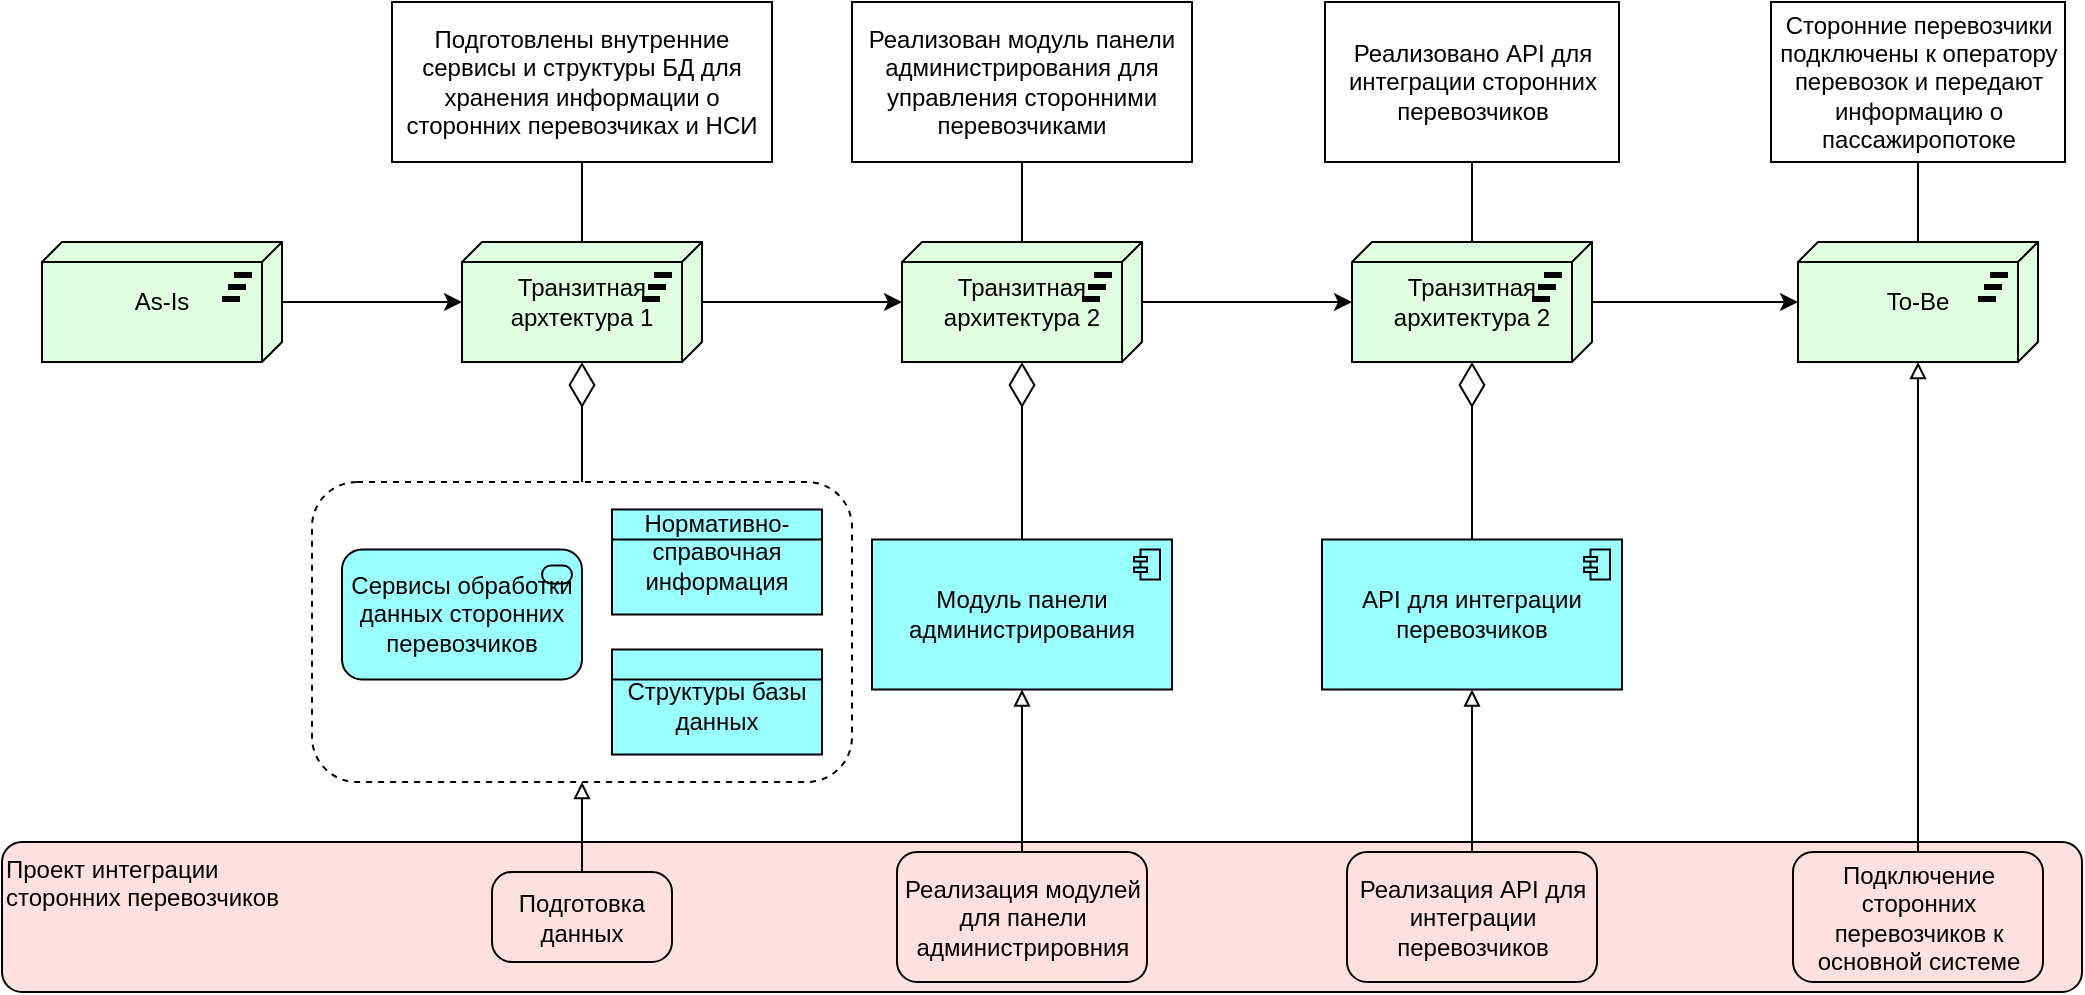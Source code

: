 <mxfile version="21.4.0" type="device">
  <diagram name="Page-1" id="G_VGtyXZB-HG06eAAHSd">
    <mxGraphModel dx="1207" dy="785" grid="1" gridSize="10" guides="1" tooltips="1" connect="1" arrows="1" fold="1" page="1" pageScale="1" pageWidth="827" pageHeight="1169" math="0" shadow="0">
      <root>
        <mxCell id="0" />
        <mxCell id="1" parent="0" />
        <mxCell id="lwb4PUQF_VmoeUdXh288-37" value="" style="rounded=1;whiteSpace=wrap;html=1;fillColor=none;dashed=1;" vertex="1" parent="1">
          <mxGeometry x="175" y="240" width="270" height="150" as="geometry" />
        </mxCell>
        <mxCell id="lwb4PUQF_VmoeUdXh288-8" style="edgeStyle=orthogonalEdgeStyle;rounded=0;orthogonalLoop=1;jettySize=auto;html=1;exitX=1;exitY=0.5;exitDx=0;exitDy=0;exitPerimeter=0;entryX=0;entryY=0.5;entryDx=0;entryDy=0;entryPerimeter=0;" edge="1" parent="1" source="lwb4PUQF_VmoeUdXh288-1" target="lwb4PUQF_VmoeUdXh288-4">
          <mxGeometry relative="1" as="geometry" />
        </mxCell>
        <mxCell id="lwb4PUQF_VmoeUdXh288-1" value="As-Is" style="html=1;outlineConnect=0;whiteSpace=wrap;fillColor=#E0FFE0;shape=mxgraph.archimate3.tech;techType=plateau;" vertex="1" parent="1">
          <mxGeometry x="40" y="120" width="120" height="60" as="geometry" />
        </mxCell>
        <mxCell id="lwb4PUQF_VmoeUdXh288-3" value="To-Be" style="html=1;outlineConnect=0;whiteSpace=wrap;fillColor=#E0FFE0;shape=mxgraph.archimate3.tech;techType=plateau;" vertex="1" parent="1">
          <mxGeometry x="918" y="120" width="120" height="60" as="geometry" />
        </mxCell>
        <mxCell id="lwb4PUQF_VmoeUdXh288-9" style="edgeStyle=orthogonalEdgeStyle;rounded=0;orthogonalLoop=1;jettySize=auto;html=1;exitX=1;exitY=0.5;exitDx=0;exitDy=0;exitPerimeter=0;entryX=0;entryY=0.5;entryDx=0;entryDy=0;entryPerimeter=0;" edge="1" parent="1" source="lwb4PUQF_VmoeUdXh288-4" target="lwb4PUQF_VmoeUdXh288-5">
          <mxGeometry relative="1" as="geometry" />
        </mxCell>
        <mxCell id="lwb4PUQF_VmoeUdXh288-4" value="Транзитная&lt;br&gt;архтектура 1" style="html=1;outlineConnect=0;whiteSpace=wrap;fillColor=#E0FFE0;shape=mxgraph.archimate3.tech;techType=plateau;" vertex="1" parent="1">
          <mxGeometry x="250" y="120" width="120" height="60" as="geometry" />
        </mxCell>
        <mxCell id="lwb4PUQF_VmoeUdXh288-20" style="edgeStyle=orthogonalEdgeStyle;rounded=0;orthogonalLoop=1;jettySize=auto;html=1;exitX=1;exitY=0.5;exitDx=0;exitDy=0;exitPerimeter=0;" edge="1" parent="1" source="lwb4PUQF_VmoeUdXh288-5" target="lwb4PUQF_VmoeUdXh288-16">
          <mxGeometry relative="1" as="geometry" />
        </mxCell>
        <mxCell id="lwb4PUQF_VmoeUdXh288-5" value="Транзитная&lt;br&gt;архитектура 2" style="html=1;outlineConnect=0;whiteSpace=wrap;fillColor=#E0FFE0;shape=mxgraph.archimate3.tech;techType=plateau;" vertex="1" parent="1">
          <mxGeometry x="470" y="120" width="120" height="60" as="geometry" />
        </mxCell>
        <mxCell id="lwb4PUQF_VmoeUdXh288-13" style="edgeStyle=orthogonalEdgeStyle;rounded=0;orthogonalLoop=1;jettySize=auto;html=1;exitX=0.5;exitY=1;exitDx=0;exitDy=0;entryX=0.5;entryY=0;entryDx=0;entryDy=0;entryPerimeter=0;endArrow=none;endFill=0;" edge="1" parent="1" source="lwb4PUQF_VmoeUdXh288-12" target="lwb4PUQF_VmoeUdXh288-4">
          <mxGeometry relative="1" as="geometry" />
        </mxCell>
        <mxCell id="lwb4PUQF_VmoeUdXh288-12" value="Подготовлены внутренние сервисы и структуры БД для хранения информации о сторонних перевозчиках и НСИ" style="rounded=0;whiteSpace=wrap;html=1;" vertex="1" parent="1">
          <mxGeometry x="215" width="190" height="80" as="geometry" />
        </mxCell>
        <mxCell id="lwb4PUQF_VmoeUdXh288-15" style="edgeStyle=orthogonalEdgeStyle;rounded=0;orthogonalLoop=1;jettySize=auto;html=1;exitX=0.5;exitY=1;exitDx=0;exitDy=0;entryX=0.5;entryY=0;entryDx=0;entryDy=0;entryPerimeter=0;endArrow=none;endFill=0;" edge="1" parent="1" source="lwb4PUQF_VmoeUdXh288-14" target="lwb4PUQF_VmoeUdXh288-5">
          <mxGeometry relative="1" as="geometry" />
        </mxCell>
        <mxCell id="lwb4PUQF_VmoeUdXh288-14" value="Реализован модуль панели администрирования для управления сторонними перевозчиками" style="rounded=0;whiteSpace=wrap;html=1;" vertex="1" parent="1">
          <mxGeometry x="445" width="170" height="80" as="geometry" />
        </mxCell>
        <mxCell id="lwb4PUQF_VmoeUdXh288-21" style="edgeStyle=orthogonalEdgeStyle;rounded=0;orthogonalLoop=1;jettySize=auto;html=1;exitX=1;exitY=0.5;exitDx=0;exitDy=0;exitPerimeter=0;entryX=0;entryY=0.5;entryDx=0;entryDy=0;entryPerimeter=0;" edge="1" parent="1" source="lwb4PUQF_VmoeUdXh288-16" target="lwb4PUQF_VmoeUdXh288-3">
          <mxGeometry relative="1" as="geometry" />
        </mxCell>
        <mxCell id="lwb4PUQF_VmoeUdXh288-16" value="Транзитная&lt;br&gt;архитектура 2" style="html=1;outlineConnect=0;whiteSpace=wrap;fillColor=#E0FFE0;shape=mxgraph.archimate3.tech;techType=plateau;" vertex="1" parent="1">
          <mxGeometry x="695" y="120" width="120" height="60" as="geometry" />
        </mxCell>
        <mxCell id="lwb4PUQF_VmoeUdXh288-17" style="edgeStyle=orthogonalEdgeStyle;rounded=0;orthogonalLoop=1;jettySize=auto;html=1;exitX=0.5;exitY=1;exitDx=0;exitDy=0;entryX=0.5;entryY=0;entryDx=0;entryDy=0;entryPerimeter=0;endArrow=none;endFill=0;" edge="1" parent="1" source="lwb4PUQF_VmoeUdXh288-18" target="lwb4PUQF_VmoeUdXh288-16">
          <mxGeometry relative="1" as="geometry" />
        </mxCell>
        <mxCell id="lwb4PUQF_VmoeUdXh288-18" value="Реализовано API для интеграции сторонних перевозчиков" style="rounded=0;whiteSpace=wrap;html=1;" vertex="1" parent="1">
          <mxGeometry x="681.5" width="147" height="80" as="geometry" />
        </mxCell>
        <mxCell id="lwb4PUQF_VmoeUdXh288-23" style="edgeStyle=orthogonalEdgeStyle;rounded=0;orthogonalLoop=1;jettySize=auto;html=1;entryX=0.5;entryY=0;entryDx=0;entryDy=0;entryPerimeter=0;endArrow=none;endFill=0;" edge="1" parent="1" source="lwb4PUQF_VmoeUdXh288-22" target="lwb4PUQF_VmoeUdXh288-3">
          <mxGeometry relative="1" as="geometry" />
        </mxCell>
        <mxCell id="lwb4PUQF_VmoeUdXh288-22" value="Сторонние перевозчики подключены к оператору перевозок и передают информацию о пассажиропотоке" style="rounded=0;whiteSpace=wrap;html=1;" vertex="1" parent="1">
          <mxGeometry x="904.5" width="147" height="80" as="geometry" />
        </mxCell>
        <mxCell id="lwb4PUQF_VmoeUdXh288-24" value="Проект интеграции&lt;br&gt;сторонних перевозчиков" style="html=1;outlineConnect=0;whiteSpace=wrap;fillColor=#FFE0E0;shape=mxgraph.archimate3.application;archiType=rounded;align=left;verticalAlign=top;" vertex="1" parent="1">
          <mxGeometry x="20" y="420" width="1040" height="75" as="geometry" />
        </mxCell>
        <mxCell id="lwb4PUQF_VmoeUdXh288-25" value="API для интеграции перевозчиков" style="html=1;outlineConnect=0;whiteSpace=wrap;fillColor=#99ffff;shape=mxgraph.archimate3.application;appType=comp;archiType=square;" vertex="1" parent="1">
          <mxGeometry x="680" y="268.75" width="150" height="75" as="geometry" />
        </mxCell>
        <mxCell id="lwb4PUQF_VmoeUdXh288-27" style="edgeStyle=orthogonalEdgeStyle;rounded=0;orthogonalLoop=1;jettySize=auto;html=1;exitX=0.5;exitY=0;exitDx=0;exitDy=0;exitPerimeter=0;entryX=0.5;entryY=1;entryDx=0;entryDy=0;entryPerimeter=0;endArrow=diamondThin;endFill=0;endSize=20;" edge="1" parent="1" source="lwb4PUQF_VmoeUdXh288-26" target="lwb4PUQF_VmoeUdXh288-5">
          <mxGeometry relative="1" as="geometry" />
        </mxCell>
        <mxCell id="lwb4PUQF_VmoeUdXh288-26" value="Модуль панели администрирования" style="html=1;outlineConnect=0;whiteSpace=wrap;fillColor=#99ffff;shape=mxgraph.archimate3.application;appType=comp;archiType=square;" vertex="1" parent="1">
          <mxGeometry x="455" y="268.75" width="150" height="75" as="geometry" />
        </mxCell>
        <mxCell id="lwb4PUQF_VmoeUdXh288-29" style="edgeStyle=orthogonalEdgeStyle;rounded=0;orthogonalLoop=1;jettySize=auto;html=1;exitX=0.5;exitY=0;exitDx=0;exitDy=0;exitPerimeter=0;entryX=0.5;entryY=1;entryDx=0;entryDy=0;entryPerimeter=0;endArrow=diamondThin;endFill=0;endSize=20;" edge="1" parent="1" source="lwb4PUQF_VmoeUdXh288-25" target="lwb4PUQF_VmoeUdXh288-16">
          <mxGeometry relative="1" as="geometry">
            <mxPoint x="551.5" y="240" as="sourcePoint" />
            <mxPoint x="551.5" y="190" as="targetPoint" />
          </mxGeometry>
        </mxCell>
        <mxCell id="lwb4PUQF_VmoeUdXh288-30" value="Нормативно-справочная информация" style="html=1;outlineConnect=0;whiteSpace=wrap;fillColor=#99ffff;shape=mxgraph.archimate3.businessObject;overflow=fill;verticalAlign=middle;" vertex="1" parent="1">
          <mxGeometry x="325" y="253.75" width="105" height="52.5" as="geometry" />
        </mxCell>
        <mxCell id="lwb4PUQF_VmoeUdXh288-33" value="Сервисы обработки данных сторонних перевозчиков" style="html=1;outlineConnect=0;whiteSpace=wrap;fillColor=#99ffff;shape=mxgraph.archimate3.application;appType=serv;archiType=rounded" vertex="1" parent="1">
          <mxGeometry x="190" y="273.75" width="120" height="65" as="geometry" />
        </mxCell>
        <mxCell id="lwb4PUQF_VmoeUdXh288-34" value="&lt;br&gt;Структуры базы данных" style="html=1;outlineConnect=0;whiteSpace=wrap;fillColor=#99ffff;shape=mxgraph.archimate3.businessObject;overflow=fill" vertex="1" parent="1">
          <mxGeometry x="325" y="323.75" width="105" height="52.5" as="geometry" />
        </mxCell>
        <mxCell id="lwb4PUQF_VmoeUdXh288-38" style="edgeStyle=orthogonalEdgeStyle;rounded=0;orthogonalLoop=1;jettySize=auto;html=1;exitX=0.5;exitY=0;exitDx=0;exitDy=0;endArrow=diamondThin;endFill=0;endSize=20;" edge="1" parent="1" source="lwb4PUQF_VmoeUdXh288-37">
          <mxGeometry relative="1" as="geometry">
            <mxPoint x="540" y="240" as="sourcePoint" />
            <mxPoint x="310" y="180" as="targetPoint" />
          </mxGeometry>
        </mxCell>
        <mxCell id="lwb4PUQF_VmoeUdXh288-42" style="edgeStyle=orthogonalEdgeStyle;rounded=0;orthogonalLoop=1;jettySize=auto;html=1;exitX=0.5;exitY=0;exitDx=0;exitDy=0;exitPerimeter=0;entryX=0.5;entryY=1;entryDx=0;entryDy=0;endArrow=block;endFill=0;" edge="1" parent="1" source="lwb4PUQF_VmoeUdXh288-39" target="lwb4PUQF_VmoeUdXh288-37">
          <mxGeometry relative="1" as="geometry" />
        </mxCell>
        <mxCell id="lwb4PUQF_VmoeUdXh288-39" value="Подготовка данных" style="html=1;outlineConnect=0;whiteSpace=wrap;fillColor=#FFE0E0;shape=mxgraph.archimate3.application;archiType=rounded;" vertex="1" parent="1">
          <mxGeometry x="265" y="435" width="90" height="45" as="geometry" />
        </mxCell>
        <mxCell id="lwb4PUQF_VmoeUdXh288-41" style="edgeStyle=orthogonalEdgeStyle;rounded=0;orthogonalLoop=1;jettySize=auto;html=1;exitX=0.5;exitY=0;exitDx=0;exitDy=0;exitPerimeter=0;entryX=0.5;entryY=1;entryDx=0;entryDy=0;entryPerimeter=0;endArrow=block;endFill=0;" edge="1" parent="1" source="lwb4PUQF_VmoeUdXh288-40" target="lwb4PUQF_VmoeUdXh288-26">
          <mxGeometry relative="1" as="geometry" />
        </mxCell>
        <mxCell id="lwb4PUQF_VmoeUdXh288-40" value="Реализация модулей для панели администрировния" style="html=1;outlineConnect=0;whiteSpace=wrap;fillColor=#FFE0E0;shape=mxgraph.archimate3.application;archiType=rounded;" vertex="1" parent="1">
          <mxGeometry x="467.5" y="425" width="125" height="65" as="geometry" />
        </mxCell>
        <mxCell id="lwb4PUQF_VmoeUdXh288-44" style="edgeStyle=orthogonalEdgeStyle;rounded=0;orthogonalLoop=1;jettySize=auto;html=1;exitX=0.5;exitY=0;exitDx=0;exitDy=0;exitPerimeter=0;entryX=0.5;entryY=1;entryDx=0;entryDy=0;entryPerimeter=0;endArrow=block;endFill=0;" edge="1" parent="1" source="lwb4PUQF_VmoeUdXh288-43" target="lwb4PUQF_VmoeUdXh288-25">
          <mxGeometry relative="1" as="geometry" />
        </mxCell>
        <mxCell id="lwb4PUQF_VmoeUdXh288-43" value="Реализация API для интеграции перевозчиков" style="html=1;outlineConnect=0;whiteSpace=wrap;fillColor=#FFE0E0;shape=mxgraph.archimate3.application;archiType=rounded;" vertex="1" parent="1">
          <mxGeometry x="692.5" y="425" width="125" height="65" as="geometry" />
        </mxCell>
        <mxCell id="lwb4PUQF_VmoeUdXh288-46" style="edgeStyle=orthogonalEdgeStyle;rounded=0;orthogonalLoop=1;jettySize=auto;html=1;exitX=0.5;exitY=0;exitDx=0;exitDy=0;exitPerimeter=0;entryX=0.5;entryY=1;entryDx=0;entryDy=0;entryPerimeter=0;endArrow=block;endFill=0;" edge="1" parent="1" source="lwb4PUQF_VmoeUdXh288-45" target="lwb4PUQF_VmoeUdXh288-3">
          <mxGeometry relative="1" as="geometry" />
        </mxCell>
        <mxCell id="lwb4PUQF_VmoeUdXh288-45" value="Подключение сторонних перевозчиков к основной системе" style="html=1;outlineConnect=0;whiteSpace=wrap;fillColor=#FFE0E0;shape=mxgraph.archimate3.application;archiType=rounded;" vertex="1" parent="1">
          <mxGeometry x="915.5" y="425" width="125" height="65" as="geometry" />
        </mxCell>
      </root>
    </mxGraphModel>
  </diagram>
</mxfile>
